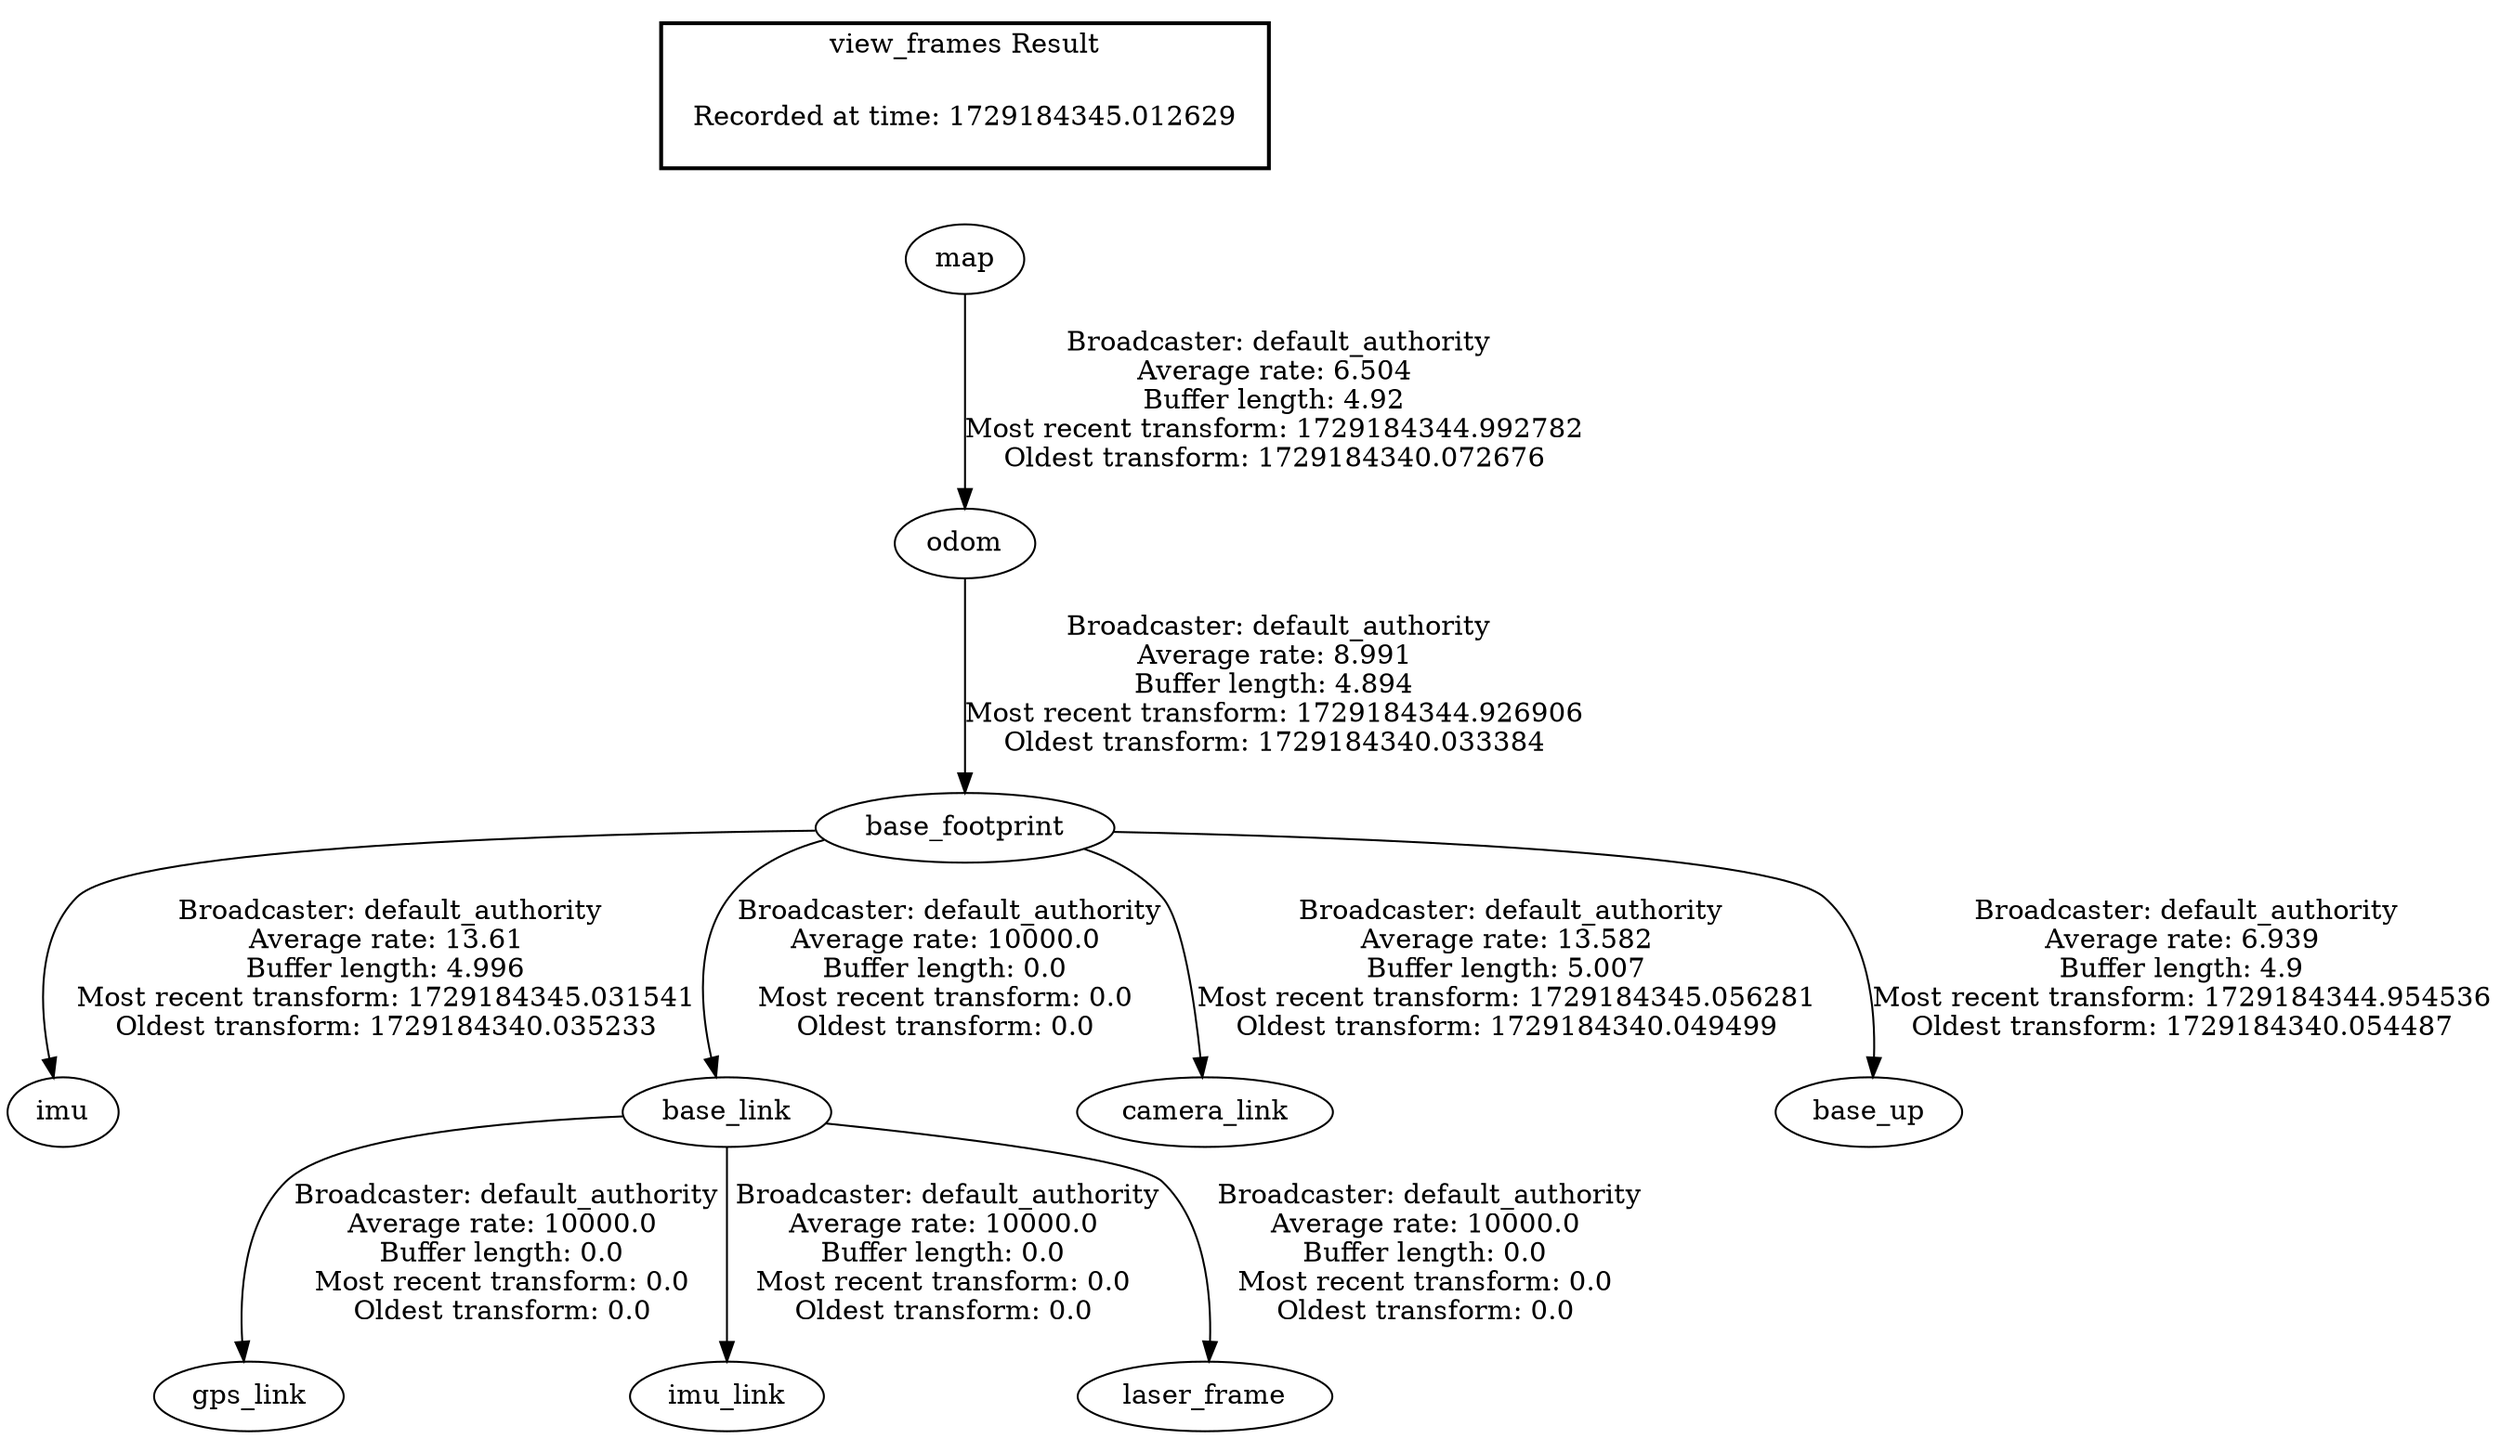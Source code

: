 digraph G {
"base_footprint" -> "imu"[label=" Broadcaster: default_authority\nAverage rate: 13.61\nBuffer length: 4.996\nMost recent transform: 1729184345.031541\nOldest transform: 1729184340.035233\n"];
"odom" -> "base_footprint"[label=" Broadcaster: default_authority\nAverage rate: 8.991\nBuffer length: 4.894\nMost recent transform: 1729184344.926906\nOldest transform: 1729184340.033384\n"];
"map" -> "odom"[label=" Broadcaster: default_authority\nAverage rate: 6.504\nBuffer length: 4.92\nMost recent transform: 1729184344.992782\nOldest transform: 1729184340.072676\n"];
"base_footprint" -> "base_link"[label=" Broadcaster: default_authority\nAverage rate: 10000.0\nBuffer length: 0.0\nMost recent transform: 0.0\nOldest transform: 0.0\n"];
"base_link" -> "gps_link"[label=" Broadcaster: default_authority\nAverage rate: 10000.0\nBuffer length: 0.0\nMost recent transform: 0.0\nOldest transform: 0.0\n"];
"base_link" -> "imu_link"[label=" Broadcaster: default_authority\nAverage rate: 10000.0\nBuffer length: 0.0\nMost recent transform: 0.0\nOldest transform: 0.0\n"];
"base_link" -> "laser_frame"[label=" Broadcaster: default_authority\nAverage rate: 10000.0\nBuffer length: 0.0\nMost recent transform: 0.0\nOldest transform: 0.0\n"];
"base_footprint" -> "camera_link"[label=" Broadcaster: default_authority\nAverage rate: 13.582\nBuffer length: 5.007\nMost recent transform: 1729184345.056281\nOldest transform: 1729184340.049499\n"];
"base_footprint" -> "base_up"[label=" Broadcaster: default_authority\nAverage rate: 6.939\nBuffer length: 4.9\nMost recent transform: 1729184344.954536\nOldest transform: 1729184340.054487\n"];
edge [style=invis];
 subgraph cluster_legend { style=bold; color=black; label ="view_frames Result";
"Recorded at time: 1729184345.012629"[ shape=plaintext ] ;
}->"map";
}